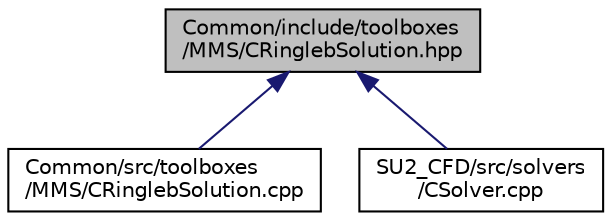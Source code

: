 digraph "Common/include/toolboxes/MMS/CRinglebSolution.hpp"
{
 // LATEX_PDF_SIZE
  edge [fontname="Helvetica",fontsize="10",labelfontname="Helvetica",labelfontsize="10"];
  node [fontname="Helvetica",fontsize="10",shape=record];
  Node1 [label="Common/include/toolboxes\l/MMS/CRinglebSolution.hpp",height=0.2,width=0.4,color="black", fillcolor="grey75", style="filled", fontcolor="black",tooltip="Header file for the class CRinglebSolution.hpp. The implementations are in the CRinglebSolution...."];
  Node1 -> Node2 [dir="back",color="midnightblue",fontsize="10",style="solid",fontname="Helvetica"];
  Node2 [label="Common/src/toolboxes\l/MMS/CRinglebSolution.cpp",height=0.2,width=0.4,color="black", fillcolor="white", style="filled",URL="$CRinglebSolution_8cpp.html",tooltip="Implementations of the member functions of CRinglebSolution."];
  Node1 -> Node3 [dir="back",color="midnightblue",fontsize="10",style="solid",fontname="Helvetica"];
  Node3 [label="SU2_CFD/src/solvers\l/CSolver.cpp",height=0.2,width=0.4,color="black", fillcolor="white", style="filled",URL="$CSolver_8cpp.html",tooltip="Main subroutines for CSolver class."];
}
